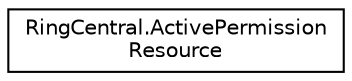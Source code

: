 digraph "Graphical Class Hierarchy"
{
 // LATEX_PDF_SIZE
  edge [fontname="Helvetica",fontsize="10",labelfontname="Helvetica",labelfontsize="10"];
  node [fontname="Helvetica",fontsize="10",shape=record];
  rankdir="LR";
  Node0 [label="RingCentral.ActivePermission\lResource",height=0.2,width=0.4,color="black", fillcolor="white", style="filled",URL="$classRingCentral_1_1ActivePermissionResource.html",tooltip=" "];
}
